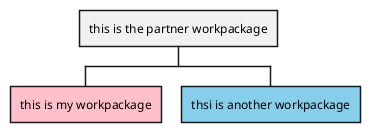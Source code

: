 @startwbs

<style>
wbsDiagram {
    .pink {
        BackgroundColor pink
    }
    .your_style_name {
        BackgroundColor SkyBlue
    }
}
</style>

* this is the partner workpackage
** this is my workpackage <<pink>>
** thsi is another workpackage <<your_style_name>>
@endwbs
